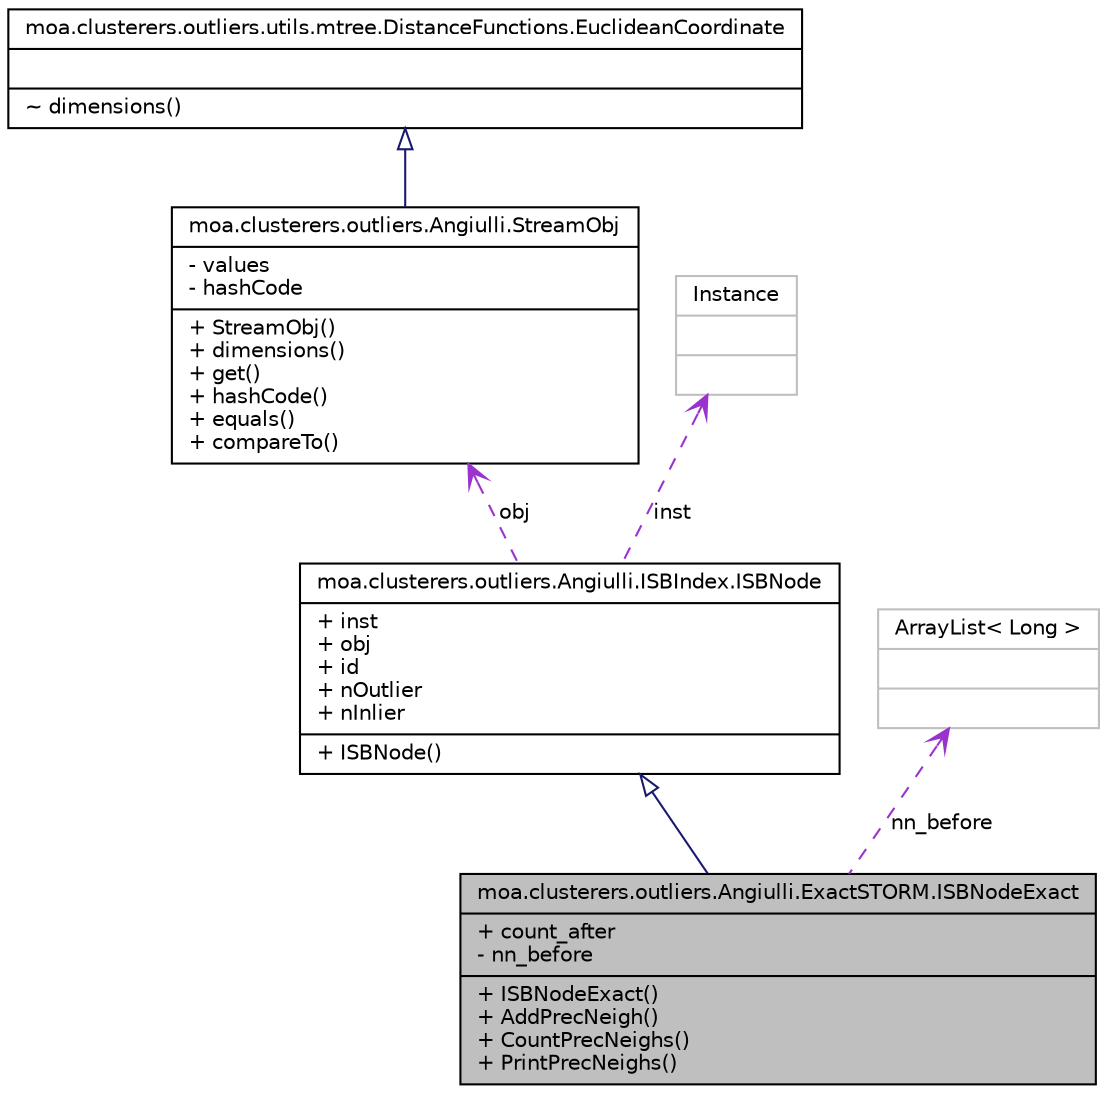 digraph G
{
  edge [fontname="Helvetica",fontsize="10",labelfontname="Helvetica",labelfontsize="10"];
  node [fontname="Helvetica",fontsize="10",shape=record];
  Node1 [label="{moa.clusterers.outliers.Angiulli.ExactSTORM.ISBNodeExact\n|+ count_after\l- nn_before\l|+ ISBNodeExact()\l+ AddPrecNeigh()\l+ CountPrecNeighs()\l+ PrintPrecNeighs()\l}",height=0.2,width=0.4,color="black", fillcolor="grey75", style="filled" fontcolor="black"];
  Node2 -> Node1 [dir=back,color="midnightblue",fontsize="10",style="solid",arrowtail="empty",fontname="Helvetica"];
  Node2 [label="{moa.clusterers.outliers.Angiulli.ISBIndex.ISBNode\n|+ inst\l+ obj\l+ id\l+ nOutlier\l+ nInlier\l|+ ISBNode()\l}",height=0.2,width=0.4,color="black", fillcolor="white", style="filled",URL="$classmoa_1_1clusterers_1_1outliers_1_1Angiulli_1_1ISBIndex_1_1ISBNode.html"];
  Node3 -> Node2 [dir=back,color="darkorchid3",fontsize="10",style="dashed",label="obj",arrowtail="open",fontname="Helvetica"];
  Node3 [label="{moa.clusterers.outliers.Angiulli.StreamObj\n|- values\l- hashCode\l|+ StreamObj()\l+ dimensions()\l+ get()\l+ hashCode()\l+ equals()\l+ compareTo()\l}",height=0.2,width=0.4,color="black", fillcolor="white", style="filled",URL="$classmoa_1_1clusterers_1_1outliers_1_1Angiulli_1_1StreamObj.html"];
  Node4 -> Node3 [dir=back,color="midnightblue",fontsize="10",style="solid",arrowtail="empty",fontname="Helvetica"];
  Node4 [label="{moa.clusterers.outliers.utils.mtree.DistanceFunctions.EuclideanCoordinate\n||~ dimensions()\l}",height=0.2,width=0.4,color="black", fillcolor="white", style="filled",URL="$interfacemoa_1_1clusterers_1_1outliers_1_1utils_1_1mtree_1_1DistanceFunctions_1_1EuclideanCoordinate.html",tooltip="An interface to represent coordinates in Euclidean spaces."];
  Node5 -> Node2 [dir=back,color="darkorchid3",fontsize="10",style="dashed",label="inst",arrowtail="open",fontname="Helvetica"];
  Node5 [label="{Instance\n||}",height=0.2,width=0.4,color="grey75", fillcolor="white", style="filled"];
  Node6 -> Node1 [dir=back,color="darkorchid3",fontsize="10",style="dashed",label="nn_before",arrowtail="open",fontname="Helvetica"];
  Node6 [label="{ArrayList\< Long \>\n||}",height=0.2,width=0.4,color="grey75", fillcolor="white", style="filled"];
}
